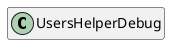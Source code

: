 @startuml
set namespaceSeparator \\
hide members
hide << alias >> circle

class UsersHelperDebug
@enduml
